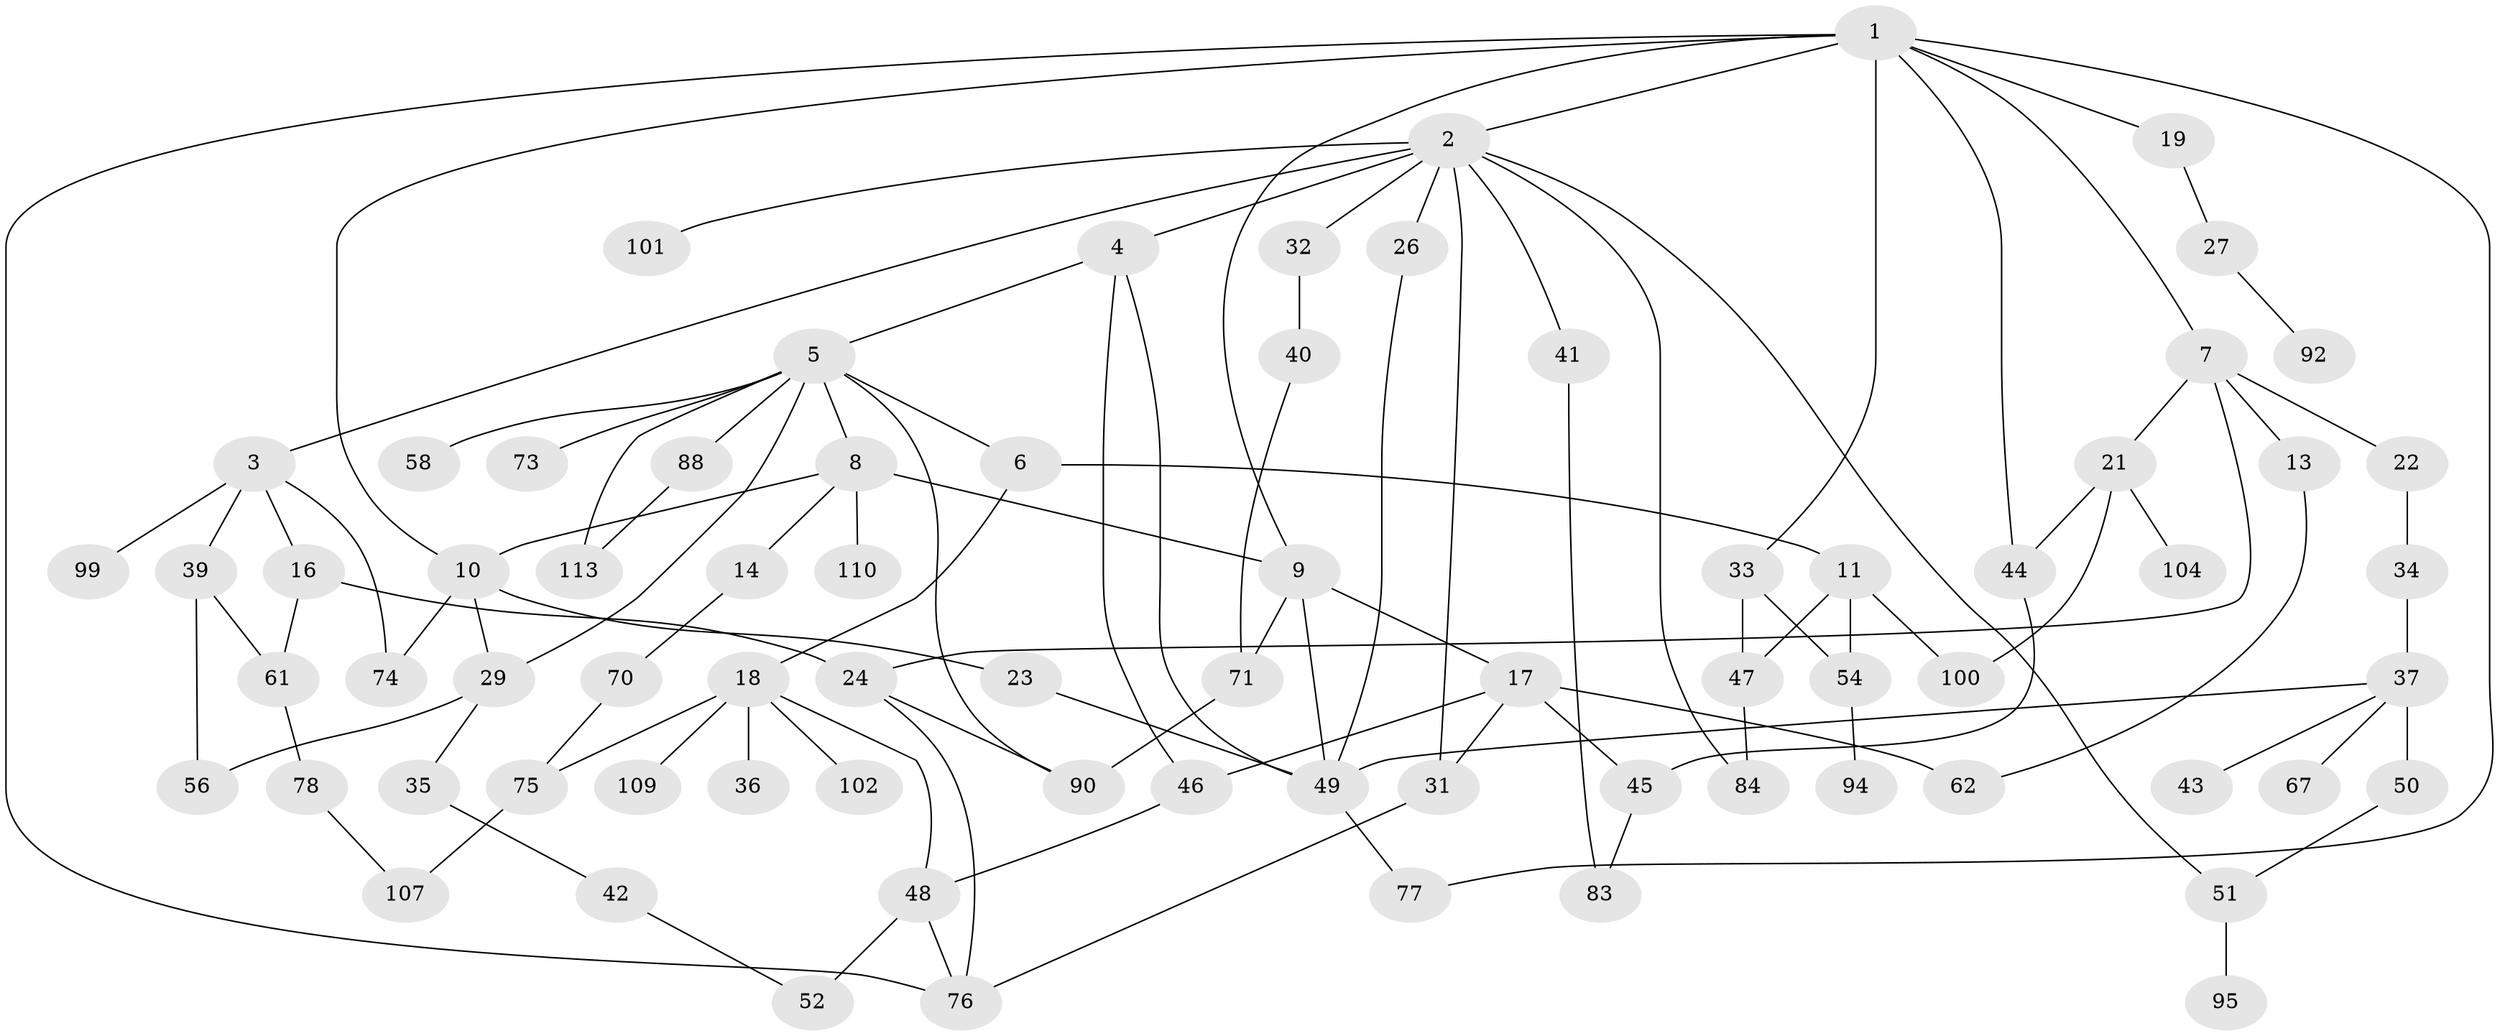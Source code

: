// Generated by graph-tools (version 1.1) at 2025/51/02/27/25 19:51:36]
// undirected, 75 vertices, 108 edges
graph export_dot {
graph [start="1"]
  node [color=gray90,style=filled];
  1 [super="+96"];
  2 [super="+20"];
  3 [super="+28"];
  4;
  5 [super="+12"];
  6;
  7;
  8 [super="+79"];
  9 [super="+112"];
  10 [super="+25"];
  11 [super="+66"];
  13;
  14 [super="+15"];
  16 [super="+53"];
  17 [super="+68"];
  18 [super="+106"];
  19;
  21;
  22 [super="+30"];
  23;
  24 [super="+87"];
  26 [super="+57"];
  27;
  29 [super="+55"];
  31 [super="+63"];
  32;
  33 [super="+97"];
  34;
  35;
  36;
  37 [super="+38"];
  39 [super="+65"];
  40 [super="+72"];
  41 [super="+85"];
  42;
  43 [super="+98"];
  44 [super="+93"];
  45;
  46 [super="+60"];
  47 [super="+69"];
  48;
  49 [super="+59"];
  50 [super="+80"];
  51 [super="+86"];
  52;
  54;
  56;
  58;
  61 [super="+91"];
  62 [super="+64"];
  67;
  70;
  71 [super="+105"];
  73 [super="+89"];
  74;
  75 [super="+81"];
  76 [super="+82"];
  77;
  78;
  83;
  84;
  88;
  90 [super="+103"];
  92;
  94;
  95;
  99;
  100 [super="+108"];
  101;
  102;
  104;
  107;
  109 [super="+111"];
  110;
  113;
  1 -- 2;
  1 -- 7;
  1 -- 9;
  1 -- 19;
  1 -- 33;
  1 -- 77;
  1 -- 10;
  1 -- 76;
  1 -- 44;
  2 -- 3;
  2 -- 4;
  2 -- 26;
  2 -- 32;
  2 -- 41;
  2 -- 101;
  2 -- 51;
  2 -- 84;
  2 -- 31;
  3 -- 16;
  3 -- 39;
  3 -- 74 [weight=2];
  3 -- 99;
  4 -- 5;
  4 -- 46;
  4 -- 49;
  5 -- 6;
  5 -- 8;
  5 -- 58;
  5 -- 73;
  5 -- 88;
  5 -- 29;
  5 -- 113;
  5 -- 90;
  6 -- 11;
  6 -- 18;
  7 -- 13;
  7 -- 21;
  7 -- 22;
  7 -- 24;
  8 -- 10;
  8 -- 14;
  8 -- 9;
  8 -- 110;
  9 -- 17;
  9 -- 71;
  9 -- 49;
  10 -- 23;
  10 -- 74;
  10 -- 29;
  11 -- 47;
  11 -- 54;
  11 -- 100;
  13 -- 62;
  14 -- 70;
  16 -- 24;
  16 -- 61;
  17 -- 31;
  17 -- 45;
  17 -- 62;
  17 -- 46;
  18 -- 36;
  18 -- 75;
  18 -- 102;
  18 -- 48;
  18 -- 109 [weight=2];
  19 -- 27;
  21 -- 44;
  21 -- 104;
  21 -- 100;
  22 -- 34;
  23 -- 49;
  24 -- 90;
  24 -- 76;
  26 -- 49;
  27 -- 92;
  29 -- 35;
  29 -- 56;
  31 -- 76;
  32 -- 40;
  33 -- 54;
  33 -- 47;
  34 -- 37;
  35 -- 42;
  37 -- 43;
  37 -- 49;
  37 -- 50;
  37 -- 67;
  39 -- 56;
  39 -- 61;
  40 -- 71;
  41 -- 83;
  42 -- 52;
  44 -- 45;
  45 -- 83;
  46 -- 48;
  47 -- 84;
  48 -- 76;
  48 -- 52;
  49 -- 77;
  50 -- 51;
  51 -- 95;
  54 -- 94;
  61 -- 78;
  70 -- 75;
  71 -- 90;
  75 -- 107;
  78 -- 107;
  88 -- 113;
}
